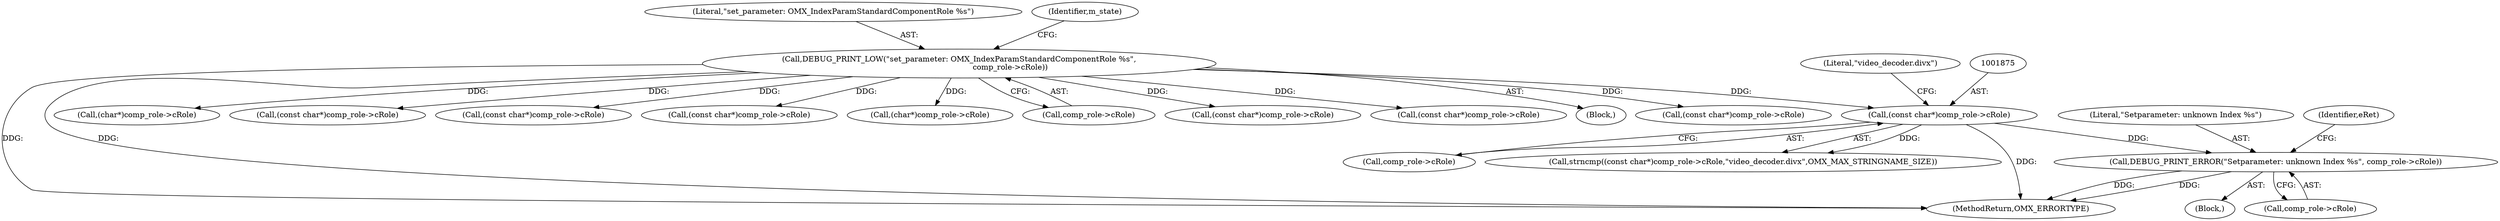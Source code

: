 digraph "0_Android_46e305be6e670a5a0041b0b4861122a0f1aabefa_2@pointer" {
"1001890" [label="(Call,DEBUG_PRINT_ERROR(\"Setparameter: unknown Index %s\", comp_role->cRole))"];
"1001874" [label="(Call,(const char*)comp_role->cRole)"];
"1001637" [label="(Call,DEBUG_PRINT_LOW(\"set_parameter: OMX_IndexParamStandardComponentRole %s\",\n                                          comp_role->cRole))"];
"1001879" [label="(Literal,\"video_decoder.divx\")"];
"1001873" [label="(Call,strncmp((const char*)comp_role->cRole,\"video_decoder.divx\",OMX_MAX_STRINGNAME_SIZE))"];
"1001891" [label="(Literal,\"Setparameter: unknown Index %s\")"];
"1001896" [label="(Identifier,eRet)"];
"1001919" [label="(Call,(const char*)comp_role->cRole)"];
"1001889" [label="(Block,)"];
"1003102" [label="(MethodReturn,OMX_ERRORTYPE)"];
"1001710" [label="(Call,(char*)comp_role->cRole)"];
"1002003" [label="(Call,(const char*)comp_role->cRole)"];
"1001876" [label="(Call,comp_role->cRole)"];
"1001747" [label="(Call,(const char*)comp_role->cRole)"];
"1001957" [label="(Call,(const char*)comp_role->cRole)"];
"1001638" [label="(Literal,\"set_parameter: OMX_IndexParamStandardComponentRole %s\")"];
"1001673" [label="(Call,(char*)comp_role->cRole)"];
"1001639" [label="(Call,comp_role->cRole)"];
"1001821" [label="(Call,(const char*)comp_role->cRole)"];
"1001890" [label="(Call,DEBUG_PRINT_ERROR(\"Setparameter: unknown Index %s\", comp_role->cRole))"];
"1001784" [label="(Call,(const char*)comp_role->cRole)"];
"1001892" [label="(Call,comp_role->cRole)"];
"1001627" [label="(Block,)"];
"1001874" [label="(Call,(const char*)comp_role->cRole)"];
"1001645" [label="(Identifier,m_state)"];
"1001637" [label="(Call,DEBUG_PRINT_LOW(\"set_parameter: OMX_IndexParamStandardComponentRole %s\",\n                                          comp_role->cRole))"];
"1001890" -> "1001889"  [label="AST: "];
"1001890" -> "1001892"  [label="CFG: "];
"1001891" -> "1001890"  [label="AST: "];
"1001892" -> "1001890"  [label="AST: "];
"1001896" -> "1001890"  [label="CFG: "];
"1001890" -> "1003102"  [label="DDG: "];
"1001890" -> "1003102"  [label="DDG: "];
"1001874" -> "1001890"  [label="DDG: "];
"1001874" -> "1001873"  [label="AST: "];
"1001874" -> "1001876"  [label="CFG: "];
"1001875" -> "1001874"  [label="AST: "];
"1001876" -> "1001874"  [label="AST: "];
"1001879" -> "1001874"  [label="CFG: "];
"1001874" -> "1003102"  [label="DDG: "];
"1001874" -> "1001873"  [label="DDG: "];
"1001637" -> "1001874"  [label="DDG: "];
"1001637" -> "1001627"  [label="AST: "];
"1001637" -> "1001639"  [label="CFG: "];
"1001638" -> "1001637"  [label="AST: "];
"1001639" -> "1001637"  [label="AST: "];
"1001645" -> "1001637"  [label="CFG: "];
"1001637" -> "1003102"  [label="DDG: "];
"1001637" -> "1003102"  [label="DDG: "];
"1001637" -> "1001673"  [label="DDG: "];
"1001637" -> "1001710"  [label="DDG: "];
"1001637" -> "1001747"  [label="DDG: "];
"1001637" -> "1001784"  [label="DDG: "];
"1001637" -> "1001821"  [label="DDG: "];
"1001637" -> "1001919"  [label="DDG: "];
"1001637" -> "1001957"  [label="DDG: "];
"1001637" -> "1002003"  [label="DDG: "];
}
